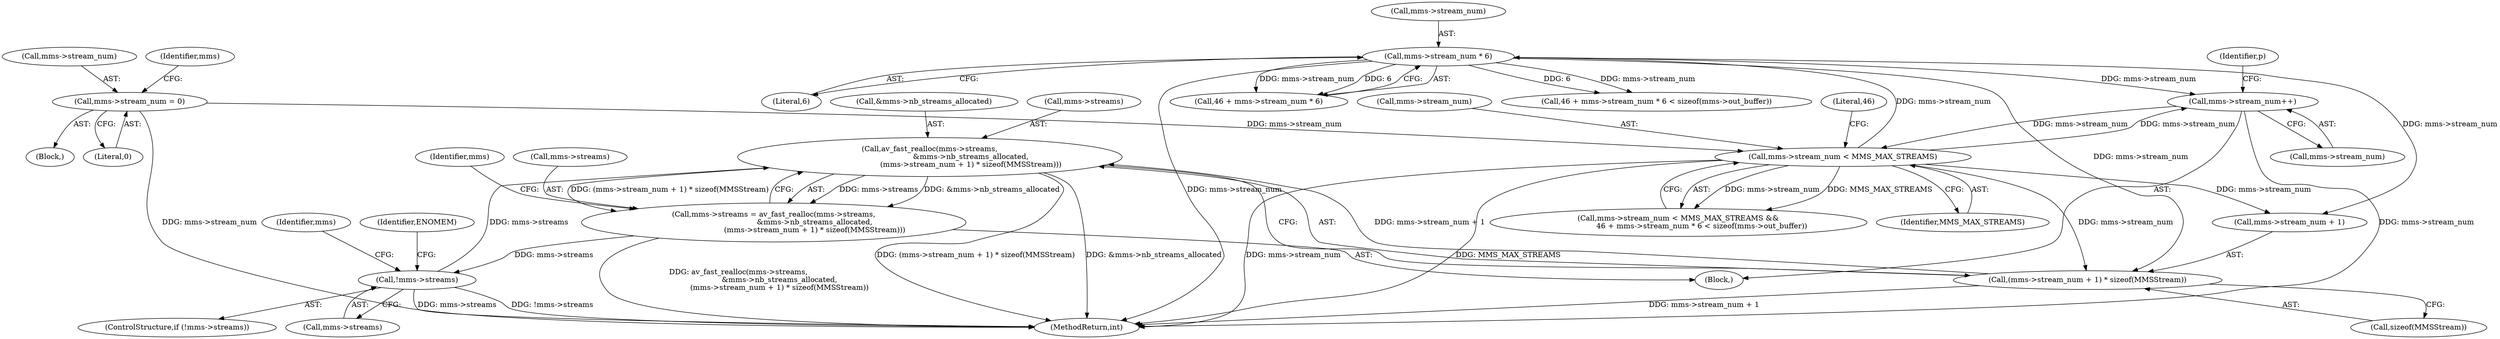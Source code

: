 digraph "1_FFmpeg_cced03dd667a5df6df8fd40d8de0bff477ee02e8@API" {
"1000317" [label="(Call,av_fast_realloc(mms->streams,\n                                   &mms->nb_streams_allocated,\n                                   (mms->stream_num + 1) * sizeof(MMSStream)))"];
"1000334" [label="(Call,!mms->streams)"];
"1000313" [label="(Call,mms->streams = av_fast_realloc(mms->streams,\n                                   &mms->nb_streams_allocated,\n                                   (mms->stream_num + 1) * sizeof(MMSStream)))"];
"1000317" [label="(Call,av_fast_realloc(mms->streams,\n                                   &mms->nb_streams_allocated,\n                                   (mms->stream_num + 1) * sizeof(MMSStream)))"];
"1000325" [label="(Call,(mms->stream_num + 1) * sizeof(MMSStream))"];
"1000303" [label="(Call,mms->stream_num * 6)"];
"1000295" [label="(Call,mms->stream_num < MMS_MAX_STREAMS)"];
"1000352" [label="(Call,mms->stream_num++)"];
"1000115" [label="(Call,mms->stream_num = 0)"];
"1000325" [label="(Call,(mms->stream_num + 1) * sizeof(MMSStream))"];
"1000326" [label="(Call,mms->stream_num + 1)"];
"1000307" [label="(Literal,6)"];
"1000321" [label="(Call,&mms->nb_streams_allocated)"];
"1000345" [label="(Identifier,mms)"];
"1000491" [label="(Identifier,p)"];
"1000495" [label="(MethodReturn,int)"];
"1000314" [label="(Call,mms->streams)"];
"1000334" [label="(Call,!mms->streams)"];
"1000335" [label="(Call,mms->streams)"];
"1000294" [label="(Call,mms->stream_num < MMS_MAX_STREAMS &&\n                    46 + mms->stream_num * 6 < sizeof(mms->out_buffer))"];
"1000331" [label="(Call,sizeof(MMSStream))"];
"1000303" [label="(Call,mms->stream_num * 6)"];
"1000301" [label="(Call,46 + mms->stream_num * 6)"];
"1000295" [label="(Call,mms->stream_num < MMS_MAX_STREAMS)"];
"1000340" [label="(Identifier,ENOMEM)"];
"1000353" [label="(Call,mms->stream_num)"];
"1000119" [label="(Literal,0)"];
"1000312" [label="(Block,)"];
"1000299" [label="(Identifier,MMS_MAX_STREAMS)"];
"1000124" [label="(Identifier,mms)"];
"1000300" [label="(Call,46 + mms->stream_num * 6 < sizeof(mms->out_buffer))"];
"1000304" [label="(Call,mms->stream_num)"];
"1000116" [label="(Call,mms->stream_num)"];
"1000115" [label="(Call,mms->stream_num = 0)"];
"1000313" [label="(Call,mms->streams = av_fast_realloc(mms->streams,\n                                   &mms->nb_streams_allocated,\n                                   (mms->stream_num + 1) * sizeof(MMSStream)))"];
"1000333" [label="(ControlStructure,if (!mms->streams))"];
"1000317" [label="(Call,av_fast_realloc(mms->streams,\n                                   &mms->nb_streams_allocated,\n                                   (mms->stream_num + 1) * sizeof(MMSStream)))"];
"1000105" [label="(Block,)"];
"1000336" [label="(Identifier,mms)"];
"1000352" [label="(Call,mms->stream_num++)"];
"1000302" [label="(Literal,46)"];
"1000318" [label="(Call,mms->streams)"];
"1000296" [label="(Call,mms->stream_num)"];
"1000317" -> "1000313"  [label="AST: "];
"1000317" -> "1000325"  [label="CFG: "];
"1000318" -> "1000317"  [label="AST: "];
"1000321" -> "1000317"  [label="AST: "];
"1000325" -> "1000317"  [label="AST: "];
"1000313" -> "1000317"  [label="CFG: "];
"1000317" -> "1000495"  [label="DDG: (mms->stream_num + 1) * sizeof(MMSStream)"];
"1000317" -> "1000495"  [label="DDG: &mms->nb_streams_allocated"];
"1000317" -> "1000313"  [label="DDG: mms->streams"];
"1000317" -> "1000313"  [label="DDG: &mms->nb_streams_allocated"];
"1000317" -> "1000313"  [label="DDG: (mms->stream_num + 1) * sizeof(MMSStream)"];
"1000334" -> "1000317"  [label="DDG: mms->streams"];
"1000325" -> "1000317"  [label="DDG: mms->stream_num + 1"];
"1000334" -> "1000333"  [label="AST: "];
"1000334" -> "1000335"  [label="CFG: "];
"1000335" -> "1000334"  [label="AST: "];
"1000340" -> "1000334"  [label="CFG: "];
"1000345" -> "1000334"  [label="CFG: "];
"1000334" -> "1000495"  [label="DDG: !mms->streams"];
"1000334" -> "1000495"  [label="DDG: mms->streams"];
"1000313" -> "1000334"  [label="DDG: mms->streams"];
"1000313" -> "1000312"  [label="AST: "];
"1000314" -> "1000313"  [label="AST: "];
"1000336" -> "1000313"  [label="CFG: "];
"1000313" -> "1000495"  [label="DDG: av_fast_realloc(mms->streams,\n                                   &mms->nb_streams_allocated,\n                                   (mms->stream_num + 1) * sizeof(MMSStream))"];
"1000325" -> "1000331"  [label="CFG: "];
"1000326" -> "1000325"  [label="AST: "];
"1000331" -> "1000325"  [label="AST: "];
"1000325" -> "1000495"  [label="DDG: mms->stream_num + 1"];
"1000303" -> "1000325"  [label="DDG: mms->stream_num"];
"1000295" -> "1000325"  [label="DDG: mms->stream_num"];
"1000303" -> "1000301"  [label="AST: "];
"1000303" -> "1000307"  [label="CFG: "];
"1000304" -> "1000303"  [label="AST: "];
"1000307" -> "1000303"  [label="AST: "];
"1000301" -> "1000303"  [label="CFG: "];
"1000303" -> "1000495"  [label="DDG: mms->stream_num"];
"1000303" -> "1000300"  [label="DDG: mms->stream_num"];
"1000303" -> "1000300"  [label="DDG: 6"];
"1000303" -> "1000301"  [label="DDG: mms->stream_num"];
"1000303" -> "1000301"  [label="DDG: 6"];
"1000295" -> "1000303"  [label="DDG: mms->stream_num"];
"1000303" -> "1000326"  [label="DDG: mms->stream_num"];
"1000303" -> "1000352"  [label="DDG: mms->stream_num"];
"1000295" -> "1000294"  [label="AST: "];
"1000295" -> "1000299"  [label="CFG: "];
"1000296" -> "1000295"  [label="AST: "];
"1000299" -> "1000295"  [label="AST: "];
"1000302" -> "1000295"  [label="CFG: "];
"1000294" -> "1000295"  [label="CFG: "];
"1000295" -> "1000495"  [label="DDG: mms->stream_num"];
"1000295" -> "1000495"  [label="DDG: MMS_MAX_STREAMS"];
"1000295" -> "1000294"  [label="DDG: mms->stream_num"];
"1000295" -> "1000294"  [label="DDG: MMS_MAX_STREAMS"];
"1000352" -> "1000295"  [label="DDG: mms->stream_num"];
"1000115" -> "1000295"  [label="DDG: mms->stream_num"];
"1000295" -> "1000326"  [label="DDG: mms->stream_num"];
"1000295" -> "1000352"  [label="DDG: mms->stream_num"];
"1000352" -> "1000312"  [label="AST: "];
"1000352" -> "1000353"  [label="CFG: "];
"1000353" -> "1000352"  [label="AST: "];
"1000491" -> "1000352"  [label="CFG: "];
"1000352" -> "1000495"  [label="DDG: mms->stream_num"];
"1000115" -> "1000105"  [label="AST: "];
"1000115" -> "1000119"  [label="CFG: "];
"1000116" -> "1000115"  [label="AST: "];
"1000119" -> "1000115"  [label="AST: "];
"1000124" -> "1000115"  [label="CFG: "];
"1000115" -> "1000495"  [label="DDG: mms->stream_num"];
}
